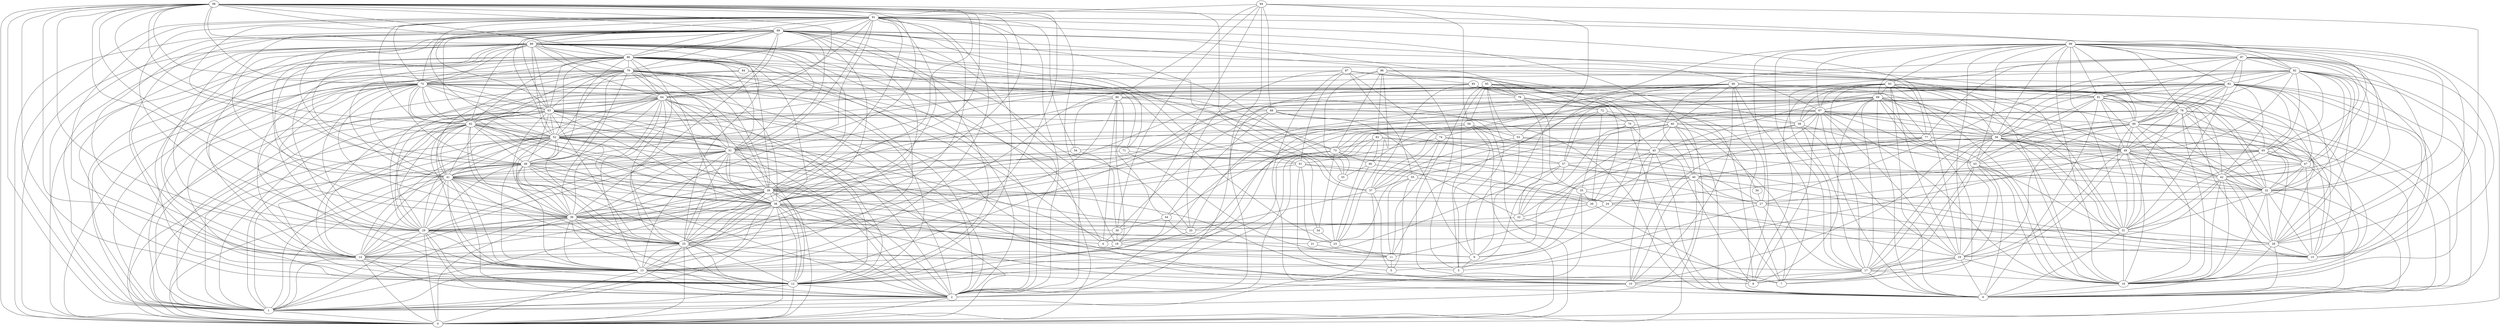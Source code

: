 digraph "sensornet-topology" {
label = "";
rankdir="BT";"0"->"1" [arrowhead = "both"] 
"0"->"2" [arrowhead = "both"] 
"0"->"12" [arrowhead = "both"] 
"0"->"13" [arrowhead = "both"] 
"0"->"14" [arrowhead = "both"] 
"0"->"25" [arrowhead = "both"] 
"0"->"29" [arrowhead = "both"] 
"0"->"36" [arrowhead = "both"] 
"0"->"38" [arrowhead = "both"] 
"0"->"39" [arrowhead = "both"] 
"0"->"41" [arrowhead = "both"] 
"0"->"48" [arrowhead = "both"] 
"0"->"51" [arrowhead = "both"] 
"0"->"52" [arrowhead = "both"] 
"0"->"59" [arrowhead = "both"] 
"0"->"60" [arrowhead = "both"] 
"0"->"62" [arrowhead = "both"] 
"0"->"63" [arrowhead = "both"] 
"0"->"64" [arrowhead = "both"] 
"0"->"75" [arrowhead = "both"] 
"0"->"79" [arrowhead = "both"] 
"0"->"86" [arrowhead = "both"] 
"0"->"88" [arrowhead = "both"] 
"0"->"89" [arrowhead = "both"] 
"0"->"91" [arrowhead = "both"] 
"0"->"98" [arrowhead = "both"] 
"0"->"99" [arrowhead = "both"] 
"1"->"2" [arrowhead = "both"] 
"1"->"12" [arrowhead = "both"] 
"1"->"13" [arrowhead = "both"] 
"1"->"14" [arrowhead = "both"] 
"1"->"25" [arrowhead = "both"] 
"1"->"29" [arrowhead = "both"] 
"1"->"36" [arrowhead = "both"] 
"1"->"37" [arrowhead = "both"] 
"1"->"38" [arrowhead = "both"] 
"1"->"39" [arrowhead = "both"] 
"1"->"40" [arrowhead = "both"] 
"1"->"41" [arrowhead = "both"] 
"1"->"48" [arrowhead = "both"] 
"1"->"52" [arrowhead = "both"] 
"1"->"62" [arrowhead = "both"] 
"1"->"63" [arrowhead = "both"] 
"1"->"64" [arrowhead = "both"] 
"1"->"75" [arrowhead = "both"] 
"1"->"78" [arrowhead = "both"] 
"1"->"79" [arrowhead = "both"] 
"1"->"86" [arrowhead = "both"] 
"1"->"88" [arrowhead = "both"] 
"1"->"89" [arrowhead = "both"] 
"1"->"91" [arrowhead = "both"] 
"1"->"95" [arrowhead = "both"] 
"1"->"96" [arrowhead = "both"] 
"1"->"98" [arrowhead = "both"] 
"2"->"10" [arrowhead = "both"] 
"2"->"12" [arrowhead = "both"] 
"2"->"13" [arrowhead = "both"] 
"2"->"14" [arrowhead = "both"] 
"2"->"20" [arrowhead = "both"] 
"2"->"25" [arrowhead = "both"] 
"2"->"29" [arrowhead = "both"] 
"2"->"35" [arrowhead = "both"] 
"2"->"36" [arrowhead = "both"] 
"2"->"38" [arrowhead = "both"] 
"2"->"39" [arrowhead = "both"] 
"2"->"41" [arrowhead = "both"] 
"2"->"48" [arrowhead = "both"] 
"2"->"51" [arrowhead = "both"] 
"2"->"60" [arrowhead = "both"] 
"2"->"62" [arrowhead = "both"] 
"2"->"63" [arrowhead = "both"] 
"2"->"64" [arrowhead = "both"] 
"2"->"75" [arrowhead = "both"] 
"2"->"79" [arrowhead = "both"] 
"2"->"85" [arrowhead = "both"] 
"2"->"86" [arrowhead = "both"] 
"2"->"88" [arrowhead = "both"] 
"2"->"89" [arrowhead = "both"] 
"2"->"91" [arrowhead = "both"] 
"2"->"94" [arrowhead = "both"] 
"2"->"98" [arrowhead = "both"] 
"3"->"9" [arrowhead = "both"] 
"3"->"25" [arrowhead = "both"] 
"3"->"45" [arrowhead = "both"] 
"3"->"49" [arrowhead = "both"] 
"3"->"59" [arrowhead = "both"] 
"3"->"89" [arrowhead = "both"] 
"3"->"95" [arrowhead = "both"] 
"4"->"30" [arrowhead = "both"] 
"4"->"41" [arrowhead = "both"] 
"4"->"73" [arrowhead = "both"] 
"4"->"79" [arrowhead = "both"] 
"4"->"80" [arrowhead = "both"] 
"4"->"88" [arrowhead = "both"] 
"5"->"11" [arrowhead = "both"] 
"5"->"27" [arrowhead = "both"] 
"5"->"37" [arrowhead = "both"] 
"5"->"55" [arrowhead = "both"] 
"5"->"61" [arrowhead = "both"] 
"6"->"10" [arrowhead = "both"] 
"6"->"16" [arrowhead = "both"] 
"6"->"17" [arrowhead = "both"] 
"6"->"19" [arrowhead = "both"] 
"6"->"25" [arrowhead = "both"] 
"6"->"28" [arrowhead = "both"] 
"6"->"31" [arrowhead = "both"] 
"6"->"32" [arrowhead = "both"] 
"6"->"42" [arrowhead = "both"] 
"6"->"43" [arrowhead = "both"] 
"6"->"45" [arrowhead = "both"] 
"6"->"49" [arrowhead = "both"] 
"6"->"60" [arrowhead = "both"] 
"6"->"66" [arrowhead = "both"] 
"6"->"67" [arrowhead = "both"] 
"6"->"69" [arrowhead = "both"] 
"6"->"70" [arrowhead = "both"] 
"6"->"75" [arrowhead = "both"] 
"6"->"78" [arrowhead = "both"] 
"6"->"81" [arrowhead = "both"] 
"6"->"82" [arrowhead = "both"] 
"6"->"92" [arrowhead = "both"] 
"6"->"93" [arrowhead = "both"] 
"6"->"99" [arrowhead = "both"] 
"7"->"13" [arrowhead = "both"] 
"7"->"19" [arrowhead = "both"] 
"7"->"22" [arrowhead = "both"] 
"7"->"27" [arrowhead = "both"] 
"7"->"40" [arrowhead = "both"] 
"7"->"41" [arrowhead = "both"] 
"7"->"72" [arrowhead = "both"] 
"7"->"77" [arrowhead = "both"] 
"7"->"90" [arrowhead = "both"] 
"8"->"17" [arrowhead = "both"] 
"8"->"19" [arrowhead = "both"] 
"8"->"26" [arrowhead = "both"] 
"8"->"38" [arrowhead = "both"] 
"8"->"39" [arrowhead = "both"] 
"8"->"43" [arrowhead = "both"] 
"8"->"45" [arrowhead = "both"] 
"8"->"67" [arrowhead = "both"] 
"8"->"69" [arrowhead = "both"] 
"8"->"93" [arrowhead = "both"] 
"8"->"95" [arrowhead = "both"] 
"9"->"18" [arrowhead = "both"] 
"9"->"35" [arrowhead = "both"] 
"9"->"44" [arrowhead = "both"] 
"9"->"45" [arrowhead = "both"] 
"9"->"53" [arrowhead = "both"] 
"9"->"60" [arrowhead = "both"] 
"9"->"68" [arrowhead = "both"] 
"9"->"94" [arrowhead = "both"] 
"9"->"95" [arrowhead = "both"] 
"10"->"17" [arrowhead = "both"] 
"10"->"40" [arrowhead = "both"] 
"10"->"45" [arrowhead = "both"] 
"10"->"52" [arrowhead = "both"] 
"10"->"56" [arrowhead = "both"] 
"10"->"63" [arrowhead = "both"] 
"10"->"67" [arrowhead = "both"] 
"10"->"87" [arrowhead = "both"] 
"10"->"90" [arrowhead = "both"] 
"10"->"95" [arrowhead = "both"] 
"11"->"21" [arrowhead = "both"] 
"11"->"23" [arrowhead = "both"] 
"11"->"24" [arrowhead = "both"] 
"11"->"38" [arrowhead = "both"] 
"11"->"55" [arrowhead = "both"] 
"11"->"71" [arrowhead = "both"] 
"11"->"74" [arrowhead = "both"] 
"11"->"90" [arrowhead = "both"] 
"12"->"13" [arrowhead = "both"] 
"12"->"14" [arrowhead = "both"] 
"12"->"18" [arrowhead = "both"] 
"12"->"25" [arrowhead = "both"] 
"12"->"29" [arrowhead = "both"] 
"12"->"36" [arrowhead = "both"] 
"12"->"38" [arrowhead = "both"] 
"12"->"39" [arrowhead = "both"] 
"12"->"41" [arrowhead = "both"] 
"12"->"48" [arrowhead = "both"] 
"12"->"51" [arrowhead = "both"] 
"12"->"52" [arrowhead = "both"] 
"12"->"63" [arrowhead = "both"] 
"12"->"64" [arrowhead = "both"] 
"12"->"67" [arrowhead = "both"] 
"12"->"75" [arrowhead = "both"] 
"12"->"79" [arrowhead = "both"] 
"12"->"81" [arrowhead = "both"] 
"12"->"83" [arrowhead = "both"] 
"12"->"86" [arrowhead = "both"] 
"12"->"88" [arrowhead = "both"] 
"12"->"89" [arrowhead = "both"] 
"12"->"91" [arrowhead = "both"] 
"12"->"98" [arrowhead = "both"] 
"13"->"14" [arrowhead = "both"] 
"13"->"25" [arrowhead = "both"] 
"13"->"29" [arrowhead = "both"] 
"13"->"36" [arrowhead = "both"] 
"13"->"38" [arrowhead = "both"] 
"13"->"39" [arrowhead = "both"] 
"13"->"41" [arrowhead = "both"] 
"13"->"48" [arrowhead = "both"] 
"13"->"51" [arrowhead = "both"] 
"13"->"52" [arrowhead = "both"] 
"13"->"57" [arrowhead = "both"] 
"13"->"62" [arrowhead = "both"] 
"13"->"64" [arrowhead = "both"] 
"13"->"75" [arrowhead = "both"] 
"13"->"78" [arrowhead = "both"] 
"13"->"79" [arrowhead = "both"] 
"13"->"86" [arrowhead = "both"] 
"13"->"88" [arrowhead = "both"] 
"13"->"89" [arrowhead = "both"] 
"13"->"90" [arrowhead = "both"] 
"13"->"91" [arrowhead = "both"] 
"13"->"98" [arrowhead = "both"] 
"14"->"25" [arrowhead = "both"] 
"14"->"29" [arrowhead = "both"] 
"14"->"36" [arrowhead = "both"] 
"14"->"38" [arrowhead = "both"] 
"14"->"39" [arrowhead = "both"] 
"14"->"41" [arrowhead = "both"] 
"14"->"48" [arrowhead = "both"] 
"14"->"51" [arrowhead = "both"] 
"14"->"52" [arrowhead = "both"] 
"14"->"57" [arrowhead = "both"] 
"14"->"62" [arrowhead = "both"] 
"14"->"63" [arrowhead = "both"] 
"14"->"75" [arrowhead = "both"] 
"14"->"79" [arrowhead = "both"] 
"14"->"86" [arrowhead = "both"] 
"14"->"88" [arrowhead = "both"] 
"14"->"89" [arrowhead = "both"] 
"14"->"91" [arrowhead = "both"] 
"14"->"98" [arrowhead = "both"] 
"15"->"24" [arrowhead = "both"] 
"15"->"27" [arrowhead = "both"] 
"15"->"28" [arrowhead = "both"] 
"15"->"32" [arrowhead = "both"] 
"15"->"40" [arrowhead = "both"] 
"15"->"42" [arrowhead = "both"] 
"15"->"47" [arrowhead = "both"] 
"15"->"77" [arrowhead = "both"] 
"15"->"78" [arrowhead = "both"] 
"15"->"82" [arrowhead = "both"] 
"15"->"83" [arrowhead = "both"] 
"15"->"90" [arrowhead = "both"] 
"15"->"92" [arrowhead = "both"] 
"15"->"97" [arrowhead = "both"] 
"16"->"17" [arrowhead = "both"] 
"16"->"19" [arrowhead = "both"] 
"16"->"28" [arrowhead = "both"] 
"16"->"31" [arrowhead = "both"] 
"16"->"32" [arrowhead = "both"] 
"16"->"42" [arrowhead = "both"] 
"16"->"43" [arrowhead = "both"] 
"16"->"47" [arrowhead = "both"] 
"16"->"49" [arrowhead = "both"] 
"16"->"56" [arrowhead = "both"] 
"16"->"65" [arrowhead = "both"] 
"16"->"67" [arrowhead = "both"] 
"16"->"69" [arrowhead = "both"] 
"16"->"78" [arrowhead = "both"] 
"16"->"81" [arrowhead = "both"] 
"16"->"82" [arrowhead = "both"] 
"16"->"88" [arrowhead = "both"] 
"16"->"92" [arrowhead = "both"] 
"16"->"93" [arrowhead = "both"] 
"16"->"99" [arrowhead = "both"] 
"17"->"19" [arrowhead = "both"] 
"17"->"38" [arrowhead = "both"] 
"17"->"43" [arrowhead = "both"] 
"17"->"49" [arrowhead = "both"] 
"17"->"56" [arrowhead = "both"] 
"17"->"58" [arrowhead = "both"] 
"17"->"60" [arrowhead = "both"] 
"17"->"66" [arrowhead = "both"] 
"17"->"69" [arrowhead = "both"] 
"17"->"92" [arrowhead = "both"] 
"17"->"93" [arrowhead = "both"] 
"17"->"99" [arrowhead = "both"] 
"18"->"30" [arrowhead = "both"] 
"18"->"44" [arrowhead = "both"] 
"18"->"59" [arrowhead = "both"] 
"18"->"62" [arrowhead = "both"] 
"18"->"80" [arrowhead = "both"] 
"18"->"89" [arrowhead = "both"] 
"18"->"94" [arrowhead = "both"] 
"19"->"28" [arrowhead = "both"] 
"19"->"35" [arrowhead = "both"] 
"19"->"43" [arrowhead = "both"] 
"19"->"49" [arrowhead = "both"] 
"19"->"56" [arrowhead = "both"] 
"19"->"58" [arrowhead = "both"] 
"19"->"66" [arrowhead = "both"] 
"19"->"67" [arrowhead = "both"] 
"19"->"91" [arrowhead = "both"] 
"19"->"93" [arrowhead = "both"] 
"19"->"99" [arrowhead = "both"] 
"20"->"22" [arrowhead = "both"] 
"20"->"37" [arrowhead = "both"] 
"20"->"52" [arrowhead = "both"] 
"20"->"82" [arrowhead = "both"] 
"20"->"87" [arrowhead = "both"] 
"20"->"88" [arrowhead = "both"] 
"21"->"29" [arrowhead = "both"] 
"21"->"42" [arrowhead = "both"] 
"21"->"61" [arrowhead = "both"] 
"22"->"26" [arrowhead = "both"] 
"22"->"46" [arrowhead = "both"] 
"22"->"57" [arrowhead = "both"] 
"22"->"70" [arrowhead = "both"] 
"22"->"76" [arrowhead = "both"] 
"22"->"77" [arrowhead = "both"] 
"23"->"33" [arrowhead = "both"] 
"23"->"34" [arrowhead = "both"] 
"23"->"36" [arrowhead = "both"] 
"23"->"38" [arrowhead = "both"] 
"23"->"46" [arrowhead = "both"] 
"23"->"69" [arrowhead = "both"] 
"23"->"83" [arrowhead = "both"] 
"23"->"84" [arrowhead = "both"] 
"23"->"96" [arrowhead = "both"] 
"24"->"32" [arrowhead = "both"] 
"24"->"37" [arrowhead = "both"] 
"24"->"55" [arrowhead = "both"] 
"24"->"61" [arrowhead = "both"] 
"24"->"65" [arrowhead = "both"] 
"24"->"87" [arrowhead = "both"] 
"25"->"29" [arrowhead = "both"] 
"25"->"36" [arrowhead = "both"] 
"25"->"38" [arrowhead = "both"] 
"25"->"39" [arrowhead = "both"] 
"25"->"41" [arrowhead = "both"] 
"25"->"48" [arrowhead = "both"] 
"25"->"51" [arrowhead = "both"] 
"25"->"52" [arrowhead = "both"] 
"25"->"62" [arrowhead = "both"] 
"25"->"63" [arrowhead = "both"] 
"25"->"64" [arrowhead = "both"] 
"25"->"79" [arrowhead = "both"] 
"25"->"80" [arrowhead = "both"] 
"25"->"86" [arrowhead = "both"] 
"25"->"88" [arrowhead = "both"] 
"25"->"89" [arrowhead = "both"] 
"25"->"91" [arrowhead = "both"] 
"25"->"93" [arrowhead = "both"] 
"25"->"98" [arrowhead = "both"] 
"26"->"35" [arrowhead = "both"] 
"26"->"39" [arrowhead = "both"] 
"26"->"52" [arrowhead = "both"] 
"26"->"58" [arrowhead = "both"] 
"26"->"72" [arrowhead = "both"] 
"26"->"85" [arrowhead = "both"] 
"27"->"39" [arrowhead = "both"] 
"27"->"40" [arrowhead = "both"] 
"27"->"47" [arrowhead = "both"] 
"27"->"50" [arrowhead = "both"] 
"27"->"57" [arrowhead = "both"] 
"27"->"65" [arrowhead = "both"] 
"27"->"83" [arrowhead = "both"] 
"27"->"90" [arrowhead = "both"] 
"27"->"97" [arrowhead = "both"] 
"28"->"31" [arrowhead = "both"] 
"28"->"32" [arrowhead = "both"] 
"28"->"42" [arrowhead = "both"] 
"28"->"49" [arrowhead = "both"] 
"28"->"56" [arrowhead = "both"] 
"28"->"65" [arrowhead = "both"] 
"28"->"66" [arrowhead = "both"] 
"28"->"81" [arrowhead = "both"] 
"28"->"82" [arrowhead = "both"] 
"28"->"92" [arrowhead = "both"] 
"28"->"94" [arrowhead = "both"] 
"28"->"97" [arrowhead = "both"] 
"28"->"99" [arrowhead = "both"] 
"29"->"36" [arrowhead = "both"] 
"29"->"38" [arrowhead = "both"] 
"29"->"39" [arrowhead = "both"] 
"29"->"40" [arrowhead = "both"] 
"29"->"41" [arrowhead = "both"] 
"29"->"48" [arrowhead = "both"] 
"29"->"51" [arrowhead = "both"] 
"29"->"52" [arrowhead = "both"] 
"29"->"62" [arrowhead = "both"] 
"29"->"63" [arrowhead = "both"] 
"29"->"64" [arrowhead = "both"] 
"29"->"71" [arrowhead = "both"] 
"29"->"75" [arrowhead = "both"] 
"29"->"86" [arrowhead = "both"] 
"29"->"88" [arrowhead = "both"] 
"29"->"89" [arrowhead = "both"] 
"29"->"91" [arrowhead = "both"] 
"29"->"93" [arrowhead = "both"] 
"29"->"98" [arrowhead = "both"] 
"30"->"36" [arrowhead = "both"] 
"30"->"44" [arrowhead = "both"] 
"30"->"54" [arrowhead = "both"] 
"30"->"68" [arrowhead = "both"] 
"30"->"94" [arrowhead = "both"] 
"31"->"32" [arrowhead = "both"] 
"31"->"36" [arrowhead = "both"] 
"31"->"38" [arrowhead = "both"] 
"31"->"42" [arrowhead = "both"] 
"31"->"43" [arrowhead = "both"] 
"31"->"49" [arrowhead = "both"] 
"31"->"56" [arrowhead = "both"] 
"31"->"66" [arrowhead = "both"] 
"31"->"78" [arrowhead = "both"] 
"31"->"82" [arrowhead = "both"] 
"31"->"92" [arrowhead = "both"] 
"31"->"93" [arrowhead = "both"] 
"31"->"96" [arrowhead = "both"] 
"31"->"99" [arrowhead = "both"] 
"32"->"42" [arrowhead = "both"] 
"32"->"47" [arrowhead = "both"] 
"32"->"49" [arrowhead = "both"] 
"32"->"56" [arrowhead = "both"] 
"32"->"65" [arrowhead = "both"] 
"32"->"66" [arrowhead = "both"] 
"32"->"69" [arrowhead = "both"] 
"32"->"74" [arrowhead = "both"] 
"32"->"78" [arrowhead = "both"] 
"32"->"81" [arrowhead = "both"] 
"32"->"85" [arrowhead = "both"] 
"32"->"90" [arrowhead = "both"] 
"32"->"92" [arrowhead = "both"] 
"32"->"97" [arrowhead = "both"] 
"32"->"99" [arrowhead = "both"] 
"33"->"46" [arrowhead = "both"] 
"33"->"73" [arrowhead = "both"] 
"33"->"89" [arrowhead = "both"] 
"33"->"96" [arrowhead = "both"] 
"34"->"36" [arrowhead = "both"] 
"34"->"73" [arrowhead = "both"] 
"34"->"88" [arrowhead = "both"] 
"35"->"40" [arrowhead = "both"] 
"35"->"52" [arrowhead = "both"] 
"35"->"69" [arrowhead = "both"] 
"35"->"76" [arrowhead = "both"] 
"36"->"38" [arrowhead = "both"] 
"36"->"39" [arrowhead = "both"] 
"36"->"41" [arrowhead = "both"] 
"36"->"48" [arrowhead = "both"] 
"36"->"51" [arrowhead = "both"] 
"36"->"52" [arrowhead = "both"] 
"36"->"62" [arrowhead = "both"] 
"36"->"63" [arrowhead = "both"] 
"36"->"64" [arrowhead = "both"] 
"36"->"73" [arrowhead = "both"] 
"36"->"75" [arrowhead = "both"] 
"36"->"79" [arrowhead = "both"] 
"36"->"80" [arrowhead = "both"] 
"36"->"84" [arrowhead = "both"] 
"36"->"88" [arrowhead = "both"] 
"36"->"89" [arrowhead = "both"] 
"36"->"91" [arrowhead = "both"] 
"36"->"98" [arrowhead = "both"] 
"37"->"53" [arrowhead = "both"] 
"37"->"55" [arrowhead = "both"] 
"37"->"70" [arrowhead = "both"] 
"37"->"74" [arrowhead = "both"] 
"37"->"85" [arrowhead = "both"] 
"37"->"89" [arrowhead = "both"] 
"37"->"98" [arrowhead = "both"] 
"38"->"39" [arrowhead = "both"] 
"38"->"41" [arrowhead = "both"] 
"38"->"48" [arrowhead = "both"] 
"38"->"51" [arrowhead = "both"] 
"38"->"52" [arrowhead = "both"] 
"38"->"61" [arrowhead = "both"] 
"38"->"62" [arrowhead = "both"] 
"38"->"63" [arrowhead = "both"] 
"38"->"64" [arrowhead = "both"] 
"38"->"67" [arrowhead = "both"] 
"38"->"75" [arrowhead = "both"] 
"38"->"79" [arrowhead = "both"] 
"38"->"81" [arrowhead = "both"] 
"38"->"86" [arrowhead = "both"] 
"38"->"89" [arrowhead = "both"] 
"38"->"91" [arrowhead = "both"] 
"38"->"98" [arrowhead = "both"] 
"39"->"41" [arrowhead = "both"] 
"39"->"48" [arrowhead = "both"] 
"39"->"51" [arrowhead = "both"] 
"39"->"52" [arrowhead = "both"] 
"39"->"62" [arrowhead = "both"] 
"39"->"63" [arrowhead = "both"] 
"39"->"64" [arrowhead = "both"] 
"39"->"75" [arrowhead = "both"] 
"39"->"76" [arrowhead = "both"] 
"39"->"77" [arrowhead = "both"] 
"39"->"79" [arrowhead = "both"] 
"39"->"81" [arrowhead = "both"] 
"39"->"86" [arrowhead = "both"] 
"39"->"88" [arrowhead = "both"] 
"39"->"91" [arrowhead = "both"] 
"39"->"98" [arrowhead = "both"] 
"40"->"47" [arrowhead = "both"] 
"40"->"51" [arrowhead = "both"] 
"40"->"57" [arrowhead = "both"] 
"40"->"60" [arrowhead = "both"] 
"40"->"65" [arrowhead = "both"] 
"40"->"77" [arrowhead = "both"] 
"40"->"97" [arrowhead = "both"] 
"41"->"48" [arrowhead = "both"] 
"41"->"51" [arrowhead = "both"] 
"41"->"52" [arrowhead = "both"] 
"41"->"54" [arrowhead = "both"] 
"41"->"62" [arrowhead = "both"] 
"41"->"63" [arrowhead = "both"] 
"41"->"64" [arrowhead = "both"] 
"41"->"75" [arrowhead = "both"] 
"41"->"78" [arrowhead = "both"] 
"41"->"79" [arrowhead = "both"] 
"41"->"86" [arrowhead = "both"] 
"41"->"88" [arrowhead = "both"] 
"41"->"89" [arrowhead = "both"] 
"41"->"98" [arrowhead = "both"] 
"42"->"47" [arrowhead = "both"] 
"42"->"48" [arrowhead = "both"] 
"42"->"49" [arrowhead = "both"] 
"42"->"56" [arrowhead = "both"] 
"42"->"65" [arrowhead = "both"] 
"42"->"66" [arrowhead = "both"] 
"42"->"78" [arrowhead = "both"] 
"42"->"81" [arrowhead = "both"] 
"42"->"82" [arrowhead = "both"] 
"42"->"97" [arrowhead = "both"] 
"42"->"99" [arrowhead = "both"] 
"43"->"49" [arrowhead = "both"] 
"43"->"56" [arrowhead = "both"] 
"43"->"58" [arrowhead = "both"] 
"43"->"66" [arrowhead = "both"] 
"43"->"67" [arrowhead = "both"] 
"43"->"69" [arrowhead = "both"] 
"43"->"81" [arrowhead = "both"] 
"43"->"99" [arrowhead = "both"] 
"44"->"59" [arrowhead = "both"] 
"44"->"68" [arrowhead = "both"] 
"44"->"80" [arrowhead = "both"] 
"45"->"53" [arrowhead = "both"] 
"45"->"56" [arrowhead = "both"] 
"45"->"58" [arrowhead = "both"] 
"45"->"59" [arrowhead = "both"] 
"45"->"60" [arrowhead = "both"] 
"45"->"70" [arrowhead = "both"] 
"45"->"82" [arrowhead = "both"] 
"46"->"72" [arrowhead = "both"] 
"46"->"73" [arrowhead = "both"] 
"46"->"83" [arrowhead = "both"] 
"47"->"49" [arrowhead = "both"] 
"47"->"65" [arrowhead = "both"] 
"47"->"66" [arrowhead = "both"] 
"47"->"77" [arrowhead = "both"] 
"47"->"82" [arrowhead = "both"] 
"47"->"90" [arrowhead = "both"] 
"47"->"91" [arrowhead = "both"] 
"47"->"92" [arrowhead = "both"] 
"48"->"49" [arrowhead = "both"] 
"48"->"51" [arrowhead = "both"] 
"48"->"52" [arrowhead = "both"] 
"48"->"62" [arrowhead = "both"] 
"48"->"63" [arrowhead = "both"] 
"48"->"64" [arrowhead = "both"] 
"48"->"75" [arrowhead = "both"] 
"48"->"79" [arrowhead = "both"] 
"48"->"86" [arrowhead = "both"] 
"48"->"88" [arrowhead = "both"] 
"48"->"89" [arrowhead = "both"] 
"48"->"91" [arrowhead = "both"] 
"48"->"92" [arrowhead = "both"] 
"49"->"53" [arrowhead = "both"] 
"49"->"56" [arrowhead = "both"] 
"49"->"66" [arrowhead = "both"] 
"49"->"67" [arrowhead = "both"] 
"49"->"69" [arrowhead = "both"] 
"49"->"78" [arrowhead = "both"] 
"49"->"81" [arrowhead = "both"] 
"49"->"82" [arrowhead = "both"] 
"49"->"92" [arrowhead = "both"] 
"49"->"93" [arrowhead = "both"] 
"49"->"97" [arrowhead = "both"] 
"50"->"68" [arrowhead = "both"] 
"51"->"52" [arrowhead = "both"] 
"51"->"62" [arrowhead = "both"] 
"51"->"63" [arrowhead = "both"] 
"51"->"64" [arrowhead = "both"] 
"51"->"75" [arrowhead = "both"] 
"51"->"78" [arrowhead = "both"] 
"51"->"79" [arrowhead = "both"] 
"51"->"86" [arrowhead = "both"] 
"51"->"88" [arrowhead = "both"] 
"51"->"89" [arrowhead = "both"] 
"51"->"90" [arrowhead = "both"] 
"51"->"91" [arrowhead = "both"] 
"51"->"98" [arrowhead = "both"] 
"52"->"60" [arrowhead = "both"] 
"52"->"62" [arrowhead = "both"] 
"52"->"63" [arrowhead = "both"] 
"52"->"64" [arrowhead = "both"] 
"52"->"70" [arrowhead = "both"] 
"52"->"75" [arrowhead = "both"] 
"52"->"79" [arrowhead = "both"] 
"52"->"85" [arrowhead = "both"] 
"52"->"86" [arrowhead = "both"] 
"52"->"88" [arrowhead = "both"] 
"52"->"89" [arrowhead = "both"] 
"52"->"90" [arrowhead = "both"] 
"52"->"91" [arrowhead = "both"] 
"52"->"98" [arrowhead = "both"] 
"53"->"59" [arrowhead = "both"] 
"53"->"95" [arrowhead = "both"] 
"53"->"99" [arrowhead = "both"] 
"54"->"56" [arrowhead = "both"] 
"54"->"80" [arrowhead = "both"] 
"54"->"91" [arrowhead = "both"] 
"55"->"60" [arrowhead = "both"] 
"55"->"61" [arrowhead = "both"] 
"55"->"87" [arrowhead = "both"] 
"56"->"60" [arrowhead = "both"] 
"56"->"66" [arrowhead = "both"] 
"56"->"67" [arrowhead = "both"] 
"56"->"69" [arrowhead = "both"] 
"56"->"70" [arrowhead = "both"] 
"56"->"78" [arrowhead = "both"] 
"56"->"81" [arrowhead = "both"] 
"56"->"82" [arrowhead = "both"] 
"56"->"92" [arrowhead = "both"] 
"56"->"93" [arrowhead = "both"] 
"56"->"95" [arrowhead = "both"] 
"56"->"99" [arrowhead = "both"] 
"57"->"63" [arrowhead = "both"] 
"57"->"72" [arrowhead = "both"] 
"57"->"73" [arrowhead = "both"] 
"57"->"77" [arrowhead = "both"] 
"57"->"90" [arrowhead = "both"] 
"58"->"67" [arrowhead = "both"] 
"58"->"69" [arrowhead = "both"] 
"58"->"76" [arrowhead = "both"] 
"58"->"93" [arrowhead = "both"] 
"58"->"95" [arrowhead = "both"] 
"59"->"68" [arrowhead = "both"] 
"59"->"94" [arrowhead = "both"] 
"59"->"95" [arrowhead = "both"] 
"60"->"67" [arrowhead = "both"] 
"60"->"90" [arrowhead = "both"] 
"60"->"95" [arrowhead = "both"] 
"61"->"71" [arrowhead = "both"] 
"61"->"74" [arrowhead = "both"] 
"61"->"87" [arrowhead = "both"] 
"61"->"88" [arrowhead = "both"] 
"62"->"63" [arrowhead = "both"] 
"62"->"64" [arrowhead = "both"] 
"62"->"68" [arrowhead = "both"] 
"62"->"75" [arrowhead = "both"] 
"62"->"79" [arrowhead = "both"] 
"62"->"86" [arrowhead = "both"] 
"62"->"87" [arrowhead = "both"] 
"62"->"88" [arrowhead = "both"] 
"62"->"89" [arrowhead = "both"] 
"62"->"91" [arrowhead = "both"] 
"62"->"98" [arrowhead = "both"] 
"63"->"64" [arrowhead = "both"] 
"63"->"75" [arrowhead = "both"] 
"63"->"79" [arrowhead = "both"] 
"63"->"82" [arrowhead = "both"] 
"63"->"86" [arrowhead = "both"] 
"63"->"88" [arrowhead = "both"] 
"63"->"89" [arrowhead = "both"] 
"63"->"91" [arrowhead = "both"] 
"63"->"98" [arrowhead = "both"] 
"64"->"75" [arrowhead = "both"] 
"64"->"79" [arrowhead = "both"] 
"64"->"86" [arrowhead = "both"] 
"64"->"88" [arrowhead = "both"] 
"64"->"89" [arrowhead = "both"] 
"64"->"91" [arrowhead = "both"] 
"64"->"98" [arrowhead = "both"] 
"65"->"74" [arrowhead = "both"] 
"65"->"77" [arrowhead = "both"] 
"65"->"78" [arrowhead = "both"] 
"65"->"82" [arrowhead = "both"] 
"65"->"90" [arrowhead = "both"] 
"65"->"92" [arrowhead = "both"] 
"65"->"97" [arrowhead = "both"] 
"66"->"67" [arrowhead = "both"] 
"66"->"69" [arrowhead = "both"] 
"66"->"78" [arrowhead = "both"] 
"66"->"81" [arrowhead = "both"] 
"66"->"82" [arrowhead = "both"] 
"66"->"92" [arrowhead = "both"] 
"66"->"93" [arrowhead = "both"] 
"66"->"97" [arrowhead = "both"] 
"66"->"99" [arrowhead = "both"] 
"67"->"69" [arrowhead = "both"] 
"67"->"80" [arrowhead = "both"] 
"67"->"88" [arrowhead = "both"] 
"67"->"93" [arrowhead = "both"] 
"67"->"99" [arrowhead = "both"] 
"68"->"80" [arrowhead = "both"] 
"68"->"93" [arrowhead = "both"] 
"68"->"94" [arrowhead = "both"] 
"69"->"85" [arrowhead = "both"] 
"69"->"93" [arrowhead = "both"] 
"69"->"99" [arrowhead = "both"] 
"70"->"72" [arrowhead = "both"] 
"70"->"87" [arrowhead = "both"] 
"71"->"79" [arrowhead = "both"] 
"71"->"86" [arrowhead = "both"] 
"72"->"76" [arrowhead = "both"] 
"72"->"96" [arrowhead = "both"] 
"73"->"81" [arrowhead = "both"] 
"73"->"83" [arrowhead = "both"] 
"73"->"84" [arrowhead = "both"] 
"73"->"86" [arrowhead = "both"] 
"73"->"96" [arrowhead = "both"] 
"74"->"82" [arrowhead = "both"] 
"74"->"87" [arrowhead = "both"] 
"75"->"79" [arrowhead = "both"] 
"75"->"84" [arrowhead = "both"] 
"75"->"86" [arrowhead = "both"] 
"75"->"88" [arrowhead = "both"] 
"75"->"89" [arrowhead = "both"] 
"75"->"91" [arrowhead = "both"] 
"75"->"98" [arrowhead = "both"] 
"76"->"85" [arrowhead = "both"] 
"76"->"89" [arrowhead = "both"] 
"76"->"95" [arrowhead = "both"] 
"77"->"89" [arrowhead = "both"] 
"77"->"90" [arrowhead = "both"] 
"77"->"97" [arrowhead = "both"] 
"78"->"81" [arrowhead = "both"] 
"78"->"82" [arrowhead = "both"] 
"78"->"92" [arrowhead = "both"] 
"78"->"99" [arrowhead = "both"] 
"79"->"86" [arrowhead = "both"] 
"79"->"88" [arrowhead = "both"] 
"79"->"89" [arrowhead = "both"] 
"79"->"91" [arrowhead = "both"] 
"79"->"98" [arrowhead = "both"] 
"80"->"86" [arrowhead = "both"] 
"80"->"90" [arrowhead = "both"] 
"80"->"94" [arrowhead = "both"] 
"81"->"82" [arrowhead = "both"] 
"81"->"88" [arrowhead = "both"] 
"81"->"92" [arrowhead = "both"] 
"81"->"93" [arrowhead = "both"] 
"81"->"99" [arrowhead = "both"] 
"82"->"92" [arrowhead = "both"] 
"82"->"96" [arrowhead = "both"] 
"82"->"97" [arrowhead = "both"] 
"82"->"99" [arrowhead = "both"] 
"83"->"96" [arrowhead = "both"] 
"84"->"86" [arrowhead = "both"] 
"85"->"87" [arrowhead = "both"] 
"86"->"88" [arrowhead = "both"] 
"86"->"89" [arrowhead = "both"] 
"86"->"91" [arrowhead = "both"] 
"86"->"98" [arrowhead = "both"] 
"88"->"89" [arrowhead = "both"] 
"88"->"91" [arrowhead = "both"] 
"88"->"98" [arrowhead = "both"] 
"89"->"91" [arrowhead = "both"] 
"89"->"98" [arrowhead = "both"] 
"90"->"97" [arrowhead = "both"] 
"91"->"94" [arrowhead = "both"] 
"91"->"98" [arrowhead = "both"] 
"92"->"97" [arrowhead = "both"] 
"92"->"98" [arrowhead = "both"] 
"92"->"99" [arrowhead = "both"] 
"93"->"99" [arrowhead = "both"] 
"97"->"99" [arrowhead = "both"] 
}